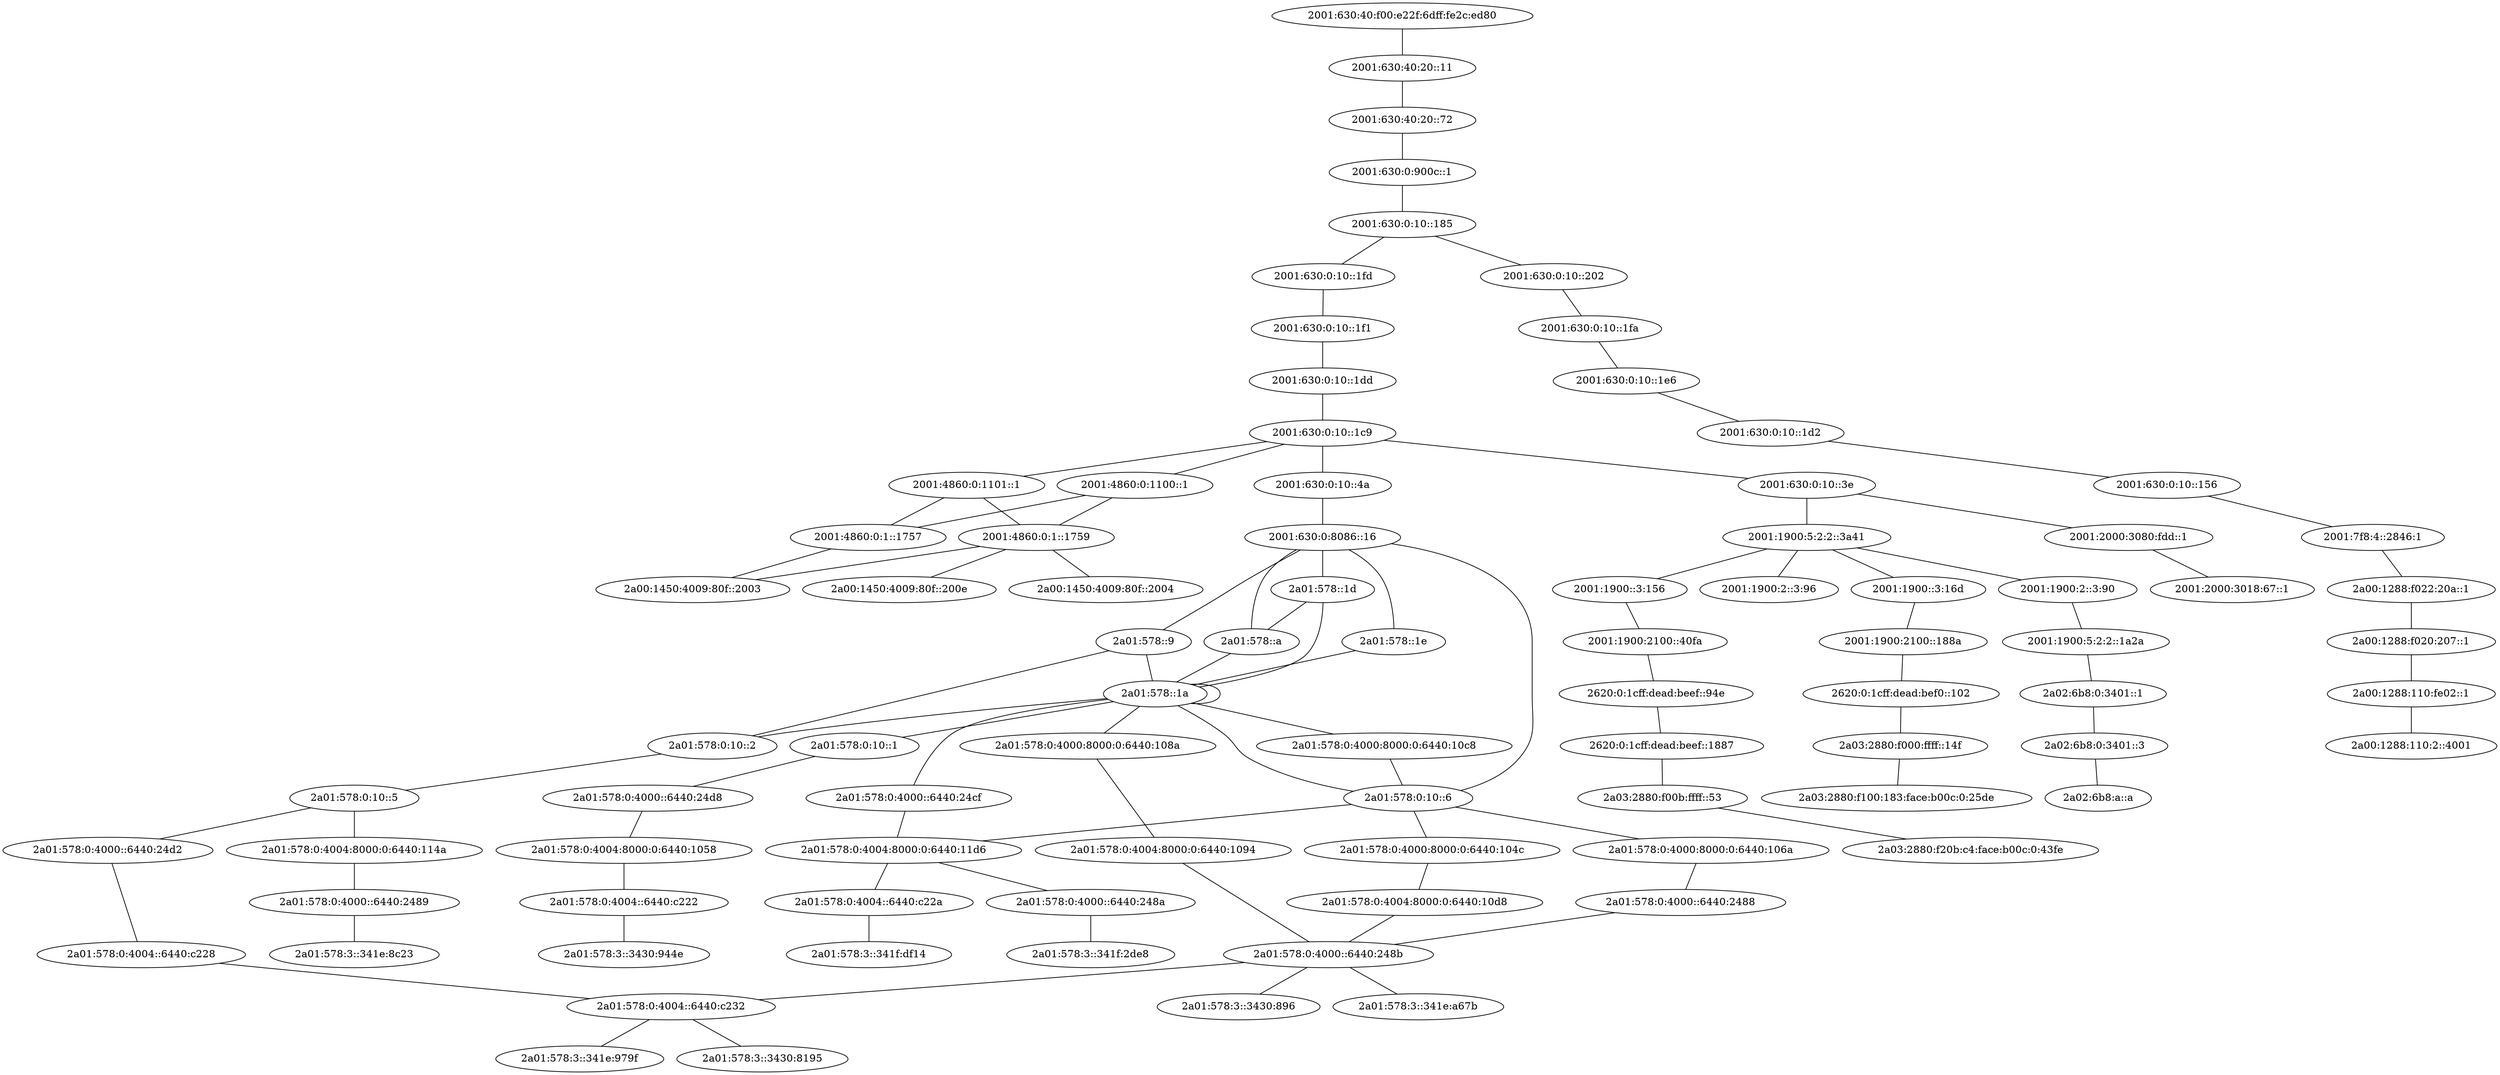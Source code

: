 graph routertopology {
"2001:1900:2100::188a" -- "2620:0:1cff:dead:bef0::102"
"2001:1900:2100::40fa" -- "2620:0:1cff:dead:beef::94e"
"2001:1900:2::3:90" -- "2001:1900:5:2:2::1a2a"
"2001:1900::3:156" -- "2001:1900:2100::40fa"
"2001:1900::3:16d" -- "2001:1900:2100::188a"
"2001:1900:5:2:2::1a2a" -- "2a02:6b8:0:3401::1"
"2001:1900:5:2:2::3a41" -- "2001:1900:2::3:90"
"2001:1900:5:2:2::3a41" -- "2001:1900:2::3:96"
"2001:1900:5:2:2::3a41" -- "2001:1900::3:156"
"2001:1900:5:2:2::3a41" -- "2001:1900::3:16d"
"2001:2000:3080:fdd::1" -- "2001:2000:3018:67::1"
"2001:4860:0:1100::1" -- "2001:4860:0:1::1757"
"2001:4860:0:1100::1" -- "2001:4860:0:1::1759"
"2001:4860:0:1101::1" -- "2001:4860:0:1::1757"
"2001:4860:0:1101::1" -- "2001:4860:0:1::1759"
"2001:4860:0:1::1757" -- "2a00:1450:4009:80f::2003"
"2001:4860:0:1::1759" -- "2a00:1450:4009:80f::2003"
"2001:4860:0:1::1759" -- "2a00:1450:4009:80f::2004"
"2001:4860:0:1::1759" -- "2a00:1450:4009:80f::200e"
"2001:630:0:10::156" -- "2001:7f8:4::2846:1"
"2001:630:0:10::185" -- "2001:630:0:10::1fd"
"2001:630:0:10::185" -- "2001:630:0:10::202"
"2001:630:0:10::1c9" -- "2001:4860:0:1100::1"
"2001:630:0:10::1c9" -- "2001:4860:0:1101::1"
"2001:630:0:10::1c9" -- "2001:630:0:10::3e"
"2001:630:0:10::1c9" -- "2001:630:0:10::4a"
"2001:630:0:10::1d2" -- "2001:630:0:10::156"
"2001:630:0:10::1dd" -- "2001:630:0:10::1c9"
"2001:630:0:10::1e6" -- "2001:630:0:10::1d2"
"2001:630:0:10::1f1" -- "2001:630:0:10::1dd"
"2001:630:0:10::1fa" -- "2001:630:0:10::1e6"
"2001:630:0:10::1fd" -- "2001:630:0:10::1f1"
"2001:630:0:10::202" -- "2001:630:0:10::1fa"
"2001:630:0:10::3e" -- "2001:1900:5:2:2::3a41"
"2001:630:0:10::3e" -- "2001:2000:3080:fdd::1"
"2001:630:0:10::4a" -- "2001:630:0:8086::16"
"2001:630:0:8086::16" -- "2a01:578:0:10::6"
"2001:630:0:8086::16" -- "2a01:578::1d"
"2001:630:0:8086::16" -- "2a01:578::1e"
"2001:630:0:8086::16" -- "2a01:578::9"
"2001:630:0:8086::16" -- "2a01:578::a"
"2001:630:0:900c::1" -- "2001:630:0:10::185"
"2001:630:40:20::11" -- "2001:630:40:20::72"
"2001:630:40:20::72" -- "2001:630:0:900c::1"
"2001:630:40:f00:e22f:6dff:fe2c:ed80" -- "2001:630:40:20::11"
"2001:7f8:4::2846:1" -- "2a00:1288:f022:20a::1"
"2620:0:1cff:dead:beef::1887" -- "2a03:2880:f00b:ffff::53"
"2620:0:1cff:dead:beef::94e" -- "2620:0:1cff:dead:beef::1887"
"2620:0:1cff:dead:bef0::102" -- "2a03:2880:f000:ffff::14f"
"2a00:1288:110:fe02::1" -- "2a00:1288:110:2::4001"
"2a00:1288:f020:207::1" -- "2a00:1288:110:fe02::1"
"2a00:1288:f022:20a::1" -- "2a00:1288:f020:207::1"
"2a01:578:0:10::1" -- "2a01:578:0:4000::6440:24d8"
"2a01:578:0:10::2" -- "2a01:578:0:10::5"
"2a01:578:0:10::5" -- "2a01:578:0:4000::6440:24d2"
"2a01:578:0:10::5" -- "2a01:578:0:4004:8000:0:6440:114a"
"2a01:578:0:10::6" -- "2a01:578:0:4000:8000:0:6440:104c"
"2a01:578:0:10::6" -- "2a01:578:0:4000:8000:0:6440:106a"
"2a01:578:0:10::6" -- "2a01:578:0:4004:8000:0:6440:11d6"
"2a01:578:0:4000::6440:2488" -- "2a01:578:0:4000::6440:248b"
"2a01:578:0:4000::6440:2489" -- "2a01:578:3::341e:8c23"
"2a01:578:0:4000::6440:248a" -- "2a01:578:3::341f:2de8"
"2a01:578:0:4000::6440:248b" -- "2a01:578:0:4004::6440:c232"
"2a01:578:0:4000::6440:248b" -- "2a01:578:3::341e:a67b"
"2a01:578:0:4000::6440:248b" -- "2a01:578:3::3430:896"
"2a01:578:0:4000::6440:24cf" -- "2a01:578:0:4004:8000:0:6440:11d6"
"2a01:578:0:4000::6440:24d2" -- "2a01:578:0:4004::6440:c228"
"2a01:578:0:4000::6440:24d8" -- "2a01:578:0:4004:8000:0:6440:1058"
"2a01:578:0:4000:8000:0:6440:104c" -- "2a01:578:0:4004:8000:0:6440:10d8"
"2a01:578:0:4000:8000:0:6440:106a" -- "2a01:578:0:4000::6440:2488"
"2a01:578:0:4000:8000:0:6440:108a" -- "2a01:578:0:4004:8000:0:6440:1094"
"2a01:578:0:4000:8000:0:6440:10c8" -- "2a01:578:0:10::6"
"2a01:578:0:4004::6440:c222" -- "2a01:578:3::3430:944e"
"2a01:578:0:4004::6440:c228" -- "2a01:578:0:4004::6440:c232"
"2a01:578:0:4004::6440:c22a" -- "2a01:578:3::341f:df14"
"2a01:578:0:4004::6440:c232" -- "2a01:578:3::341e:979f"
"2a01:578:0:4004::6440:c232" -- "2a01:578:3::3430:8195"
"2a01:578:0:4004:8000:0:6440:1058" -- "2a01:578:0:4004::6440:c222"
"2a01:578:0:4004:8000:0:6440:1094" -- "2a01:578:0:4000::6440:248b"
"2a01:578:0:4004:8000:0:6440:10d8" -- "2a01:578:0:4000::6440:248b"
"2a01:578:0:4004:8000:0:6440:114a" -- "2a01:578:0:4000::6440:2489"
"2a01:578:0:4004:8000:0:6440:11d6" -- "2a01:578:0:4000::6440:248a"
"2a01:578:0:4004:8000:0:6440:11d6" -- "2a01:578:0:4004::6440:c22a"
"2a01:578::1a" -- "2a01:578:0:10::1"
"2a01:578::1a" -- "2a01:578:0:10::2"
"2a01:578::1a" -- "2a01:578:0:10::6"
"2a01:578::1a" -- "2a01:578:0:4000::6440:24cf"
"2a01:578::1a" -- "2a01:578:0:4000:8000:0:6440:108a"
"2a01:578::1a" -- "2a01:578:0:4000:8000:0:6440:10c8"
"2a01:578::1a" -- "2a01:578::1a"
"2a01:578::1d" -- "2a01:578::1a"
"2a01:578::1d" -- "2a01:578::a"
"2a01:578::1e" -- "2a01:578::1a"
"2a01:578::9" -- "2a01:578:0:10::2"
"2a01:578::9" -- "2a01:578::1a"
"2a01:578::a" -- "2a01:578::1a"
"2a02:6b8:0:3401::1" -- "2a02:6b8:0:3401::3"
"2a02:6b8:0:3401::3" -- "2a02:6b8:a::a"
"2a03:2880:f000:ffff::14f" -- "2a03:2880:f100:183:face:b00c:0:25de"
"2a03:2880:f00b:ffff::53" -- "2a03:2880:f20b:c4:face:b00c:0:43fe"
}
